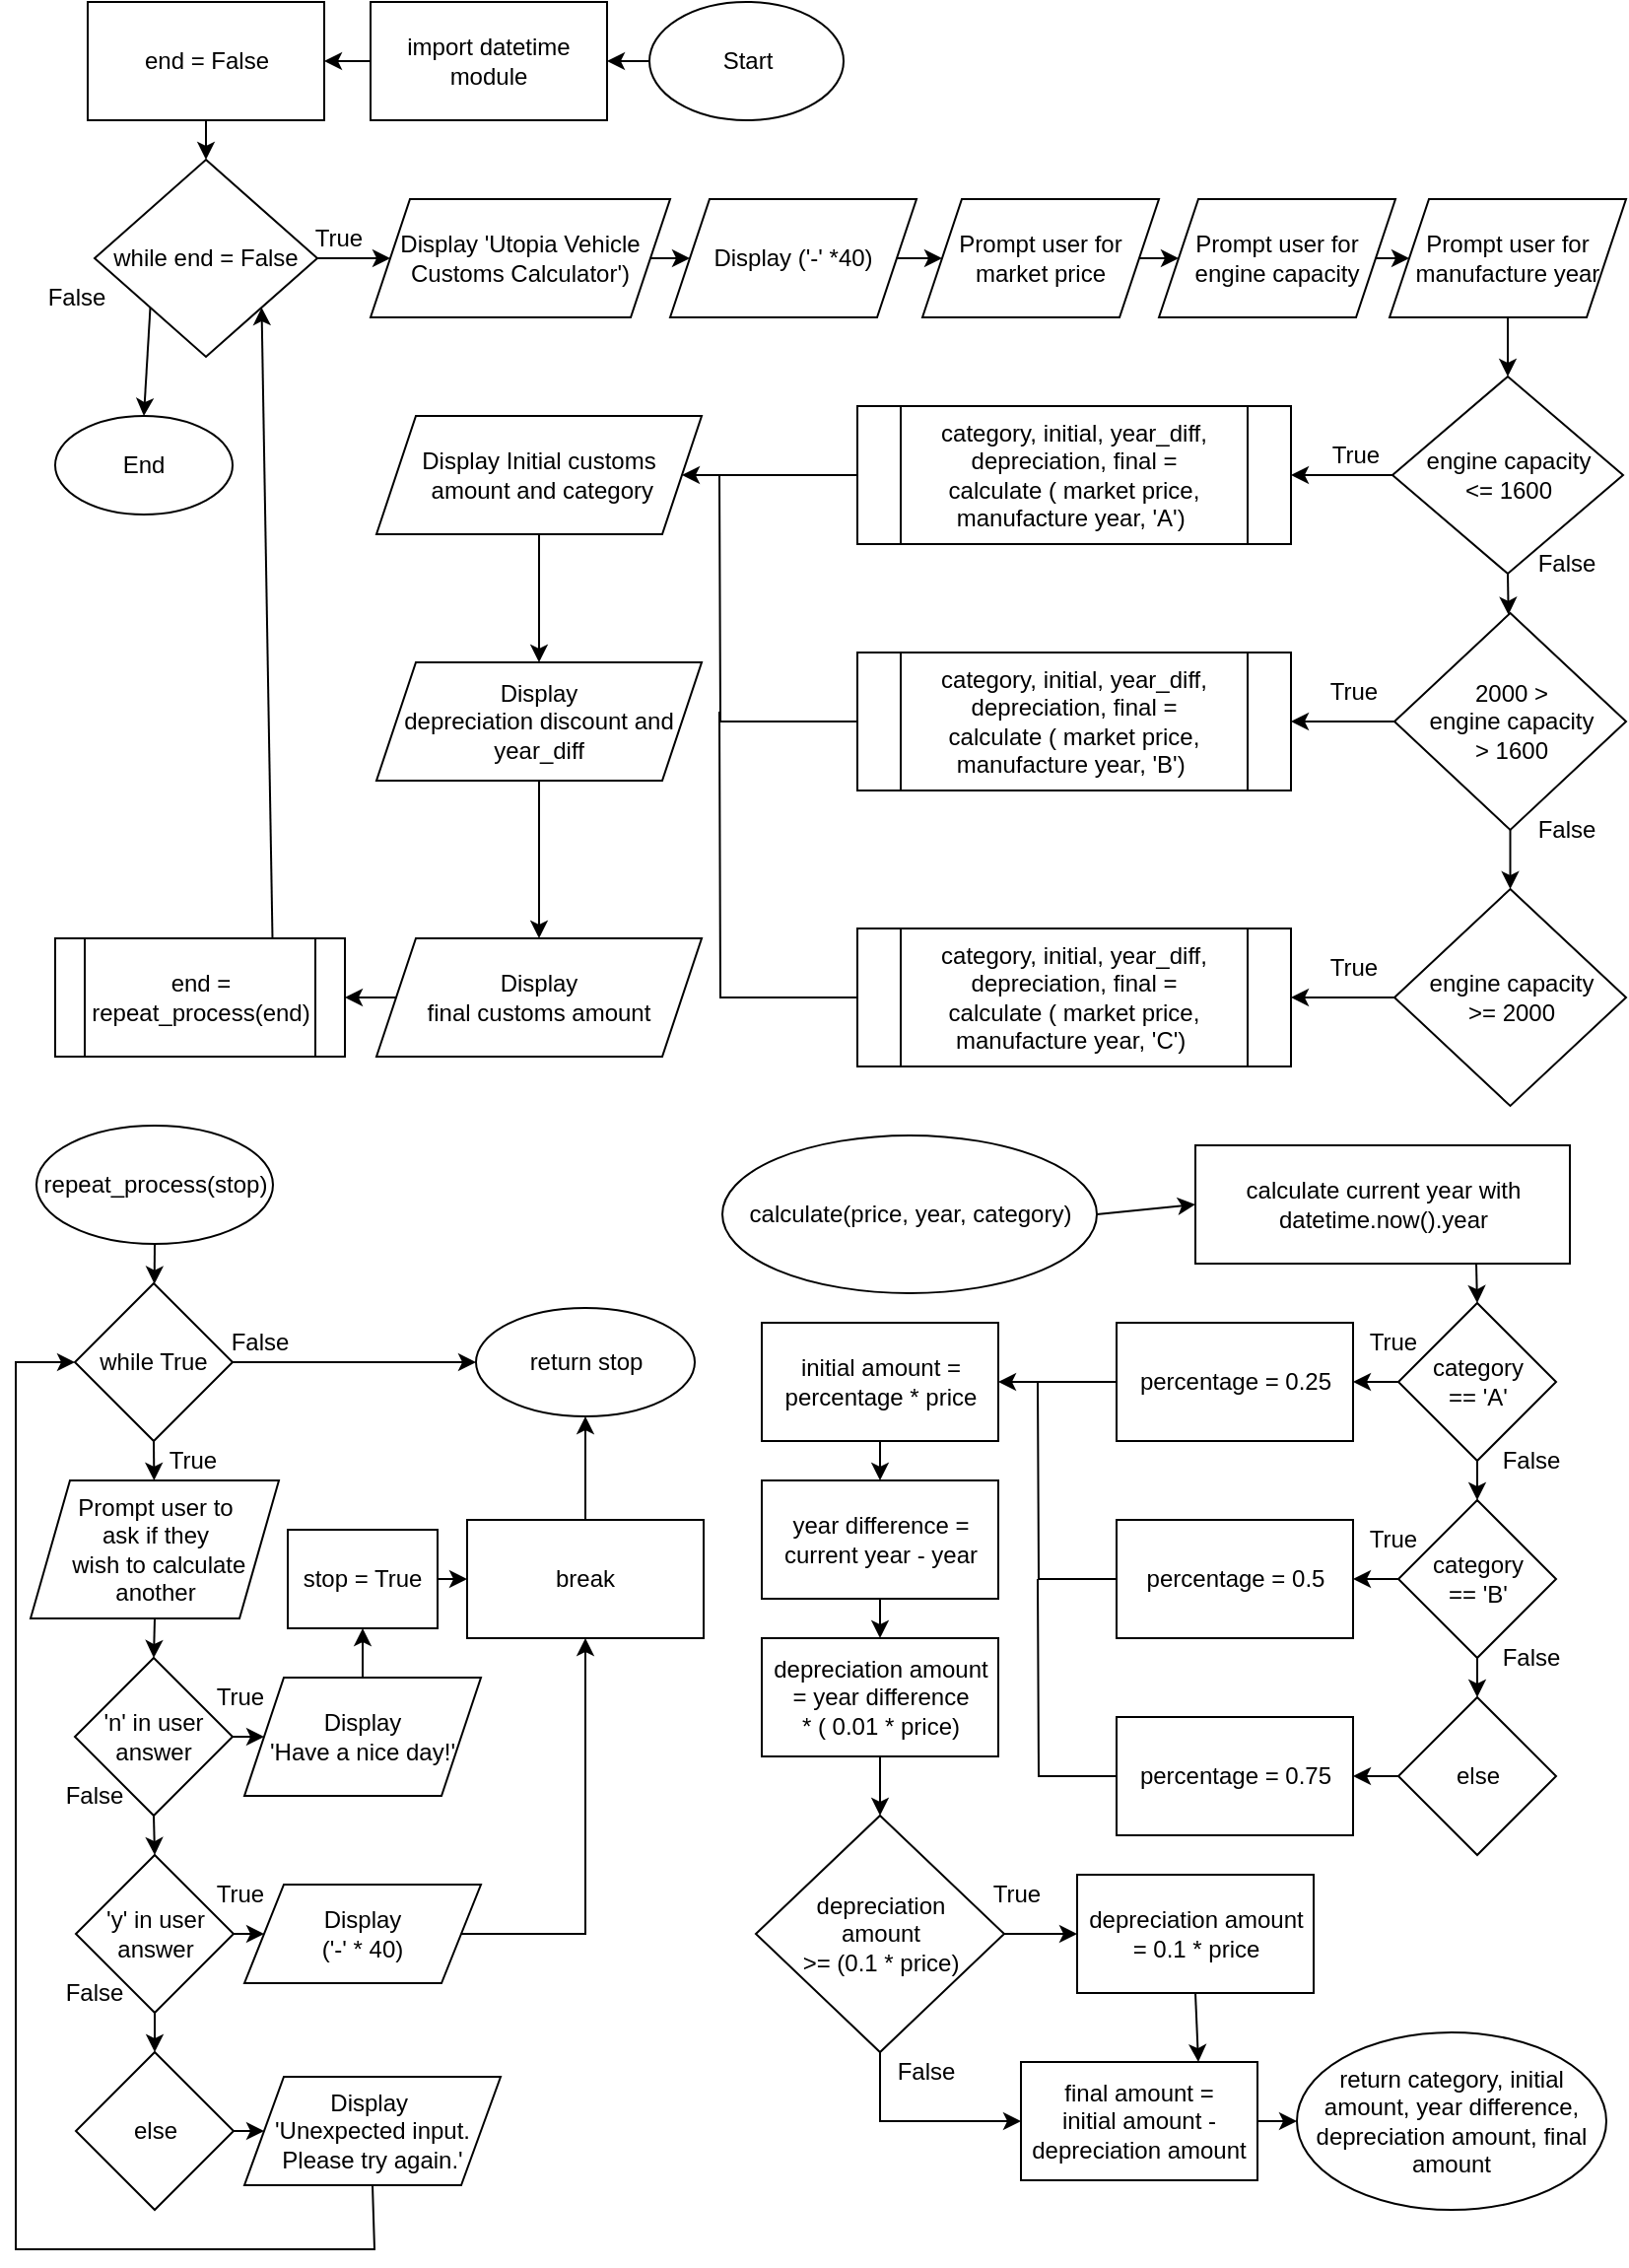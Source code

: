 <mxfile version="14.5.8" type="device"><diagram id="C5RBs43oDa-KdzZeNtuy" name="Page-1"><mxGraphModel dx="1422" dy="747" grid="1" gridSize="10" guides="1" tooltips="1" connect="1" arrows="1" fold="1" page="1" pageScale="1" pageWidth="827" pageHeight="1169" math="0" shadow="0"><root><mxCell id="WIyWlLk6GJQsqaUBKTNV-0"/><mxCell id="WIyWlLk6GJQsqaUBKTNV-1" parent="WIyWlLk6GJQsqaUBKTNV-0"/><mxCell id="lDK9-CE-cmOF976_yuhR-2" value="Start" style="ellipse;whiteSpace=wrap;html=1;" vertex="1" parent="WIyWlLk6GJQsqaUBKTNV-1"><mxGeometry x="331.5" y="10" width="98.5" height="60" as="geometry"/></mxCell><mxCell id="lDK9-CE-cmOF976_yuhR-4" value="while end = False" style="rhombus;whiteSpace=wrap;html=1;" vertex="1" parent="WIyWlLk6GJQsqaUBKTNV-1"><mxGeometry x="50" y="90" width="113" height="100" as="geometry"/></mxCell><mxCell id="lDK9-CE-cmOF976_yuhR-6" value="" style="endArrow=classic;html=1;exitX=0;exitY=0.5;exitDx=0;exitDy=0;entryX=1;entryY=0.5;entryDx=0;entryDy=0;" edge="1" parent="WIyWlLk6GJQsqaUBKTNV-1" source="lDK9-CE-cmOF976_yuhR-2" target="lDK9-CE-cmOF976_yuhR-17"><mxGeometry width="50" height="50" relative="1" as="geometry"><mxPoint x="157" y="40" as="sourcePoint"/><mxPoint x="207" y="-10" as="targetPoint"/></mxGeometry></mxCell><mxCell id="lDK9-CE-cmOF976_yuhR-7" value="Display 'Utopia Vehicle Customs Calculator')" style="shape=parallelogram;perimeter=parallelogramPerimeter;whiteSpace=wrap;html=1;fixedSize=1;" vertex="1" parent="WIyWlLk6GJQsqaUBKTNV-1"><mxGeometry x="190" y="110" width="152" height="60" as="geometry"/></mxCell><mxCell id="lDK9-CE-cmOF976_yuhR-8" value="" style="endArrow=classic;html=1;exitX=1;exitY=0.5;exitDx=0;exitDy=0;entryX=0;entryY=0.5;entryDx=0;entryDy=0;" edge="1" parent="WIyWlLk6GJQsqaUBKTNV-1" source="lDK9-CE-cmOF976_yuhR-4" target="lDK9-CE-cmOF976_yuhR-7"><mxGeometry width="50" height="50" relative="1" as="geometry"><mxPoint x="147" y="130" as="sourcePoint"/><mxPoint x="197" y="80" as="targetPoint"/></mxGeometry></mxCell><mxCell id="lDK9-CE-cmOF976_yuhR-9" value="Display ('-' *40)" style="shape=parallelogram;perimeter=parallelogramPerimeter;whiteSpace=wrap;html=1;fixedSize=1;" vertex="1" parent="WIyWlLk6GJQsqaUBKTNV-1"><mxGeometry x="342" y="110" width="125" height="60" as="geometry"/></mxCell><mxCell id="lDK9-CE-cmOF976_yuhR-10" value="" style="endArrow=classic;html=1;" edge="1" parent="WIyWlLk6GJQsqaUBKTNV-1" source="lDK9-CE-cmOF976_yuhR-7" target="lDK9-CE-cmOF976_yuhR-9"><mxGeometry width="50" height="50" relative="1" as="geometry"><mxPoint x="357" y="190" as="sourcePoint"/><mxPoint x="407" y="140" as="targetPoint"/></mxGeometry></mxCell><mxCell id="lDK9-CE-cmOF976_yuhR-11" value="Prompt user for market price" style="shape=parallelogram;perimeter=parallelogramPerimeter;whiteSpace=wrap;html=1;fixedSize=1;" vertex="1" parent="WIyWlLk6GJQsqaUBKTNV-1"><mxGeometry x="470" y="110" width="120" height="60" as="geometry"/></mxCell><mxCell id="lDK9-CE-cmOF976_yuhR-12" value="" style="endArrow=classic;html=1;exitX=1;exitY=0.5;exitDx=0;exitDy=0;" edge="1" parent="WIyWlLk6GJQsqaUBKTNV-1" source="lDK9-CE-cmOF976_yuhR-9" target="lDK9-CE-cmOF976_yuhR-11"><mxGeometry width="50" height="50" relative="1" as="geometry"><mxPoint x="127" y="320" as="sourcePoint"/><mxPoint x="177" y="270" as="targetPoint"/></mxGeometry></mxCell><mxCell id="lDK9-CE-cmOF976_yuhR-13" value="Prompt user for engine capacity" style="shape=parallelogram;perimeter=parallelogramPerimeter;whiteSpace=wrap;html=1;fixedSize=1;" vertex="1" parent="WIyWlLk6GJQsqaUBKTNV-1"><mxGeometry x="590" y="110" width="120" height="60" as="geometry"/></mxCell><mxCell id="lDK9-CE-cmOF976_yuhR-14" value="" style="endArrow=classic;html=1;exitX=1;exitY=0.5;exitDx=0;exitDy=0;entryX=0;entryY=0.5;entryDx=0;entryDy=0;" edge="1" parent="WIyWlLk6GJQsqaUBKTNV-1" source="lDK9-CE-cmOF976_yuhR-11" target="lDK9-CE-cmOF976_yuhR-13"><mxGeometry width="50" height="50" relative="1" as="geometry"><mxPoint x="67" y="390" as="sourcePoint"/><mxPoint x="117" y="340" as="targetPoint"/></mxGeometry></mxCell><mxCell id="lDK9-CE-cmOF976_yuhR-15" value="Prompt user for manufacture year" style="shape=parallelogram;perimeter=parallelogramPerimeter;whiteSpace=wrap;html=1;fixedSize=1;" vertex="1" parent="WIyWlLk6GJQsqaUBKTNV-1"><mxGeometry x="707" y="110" width="120" height="60" as="geometry"/></mxCell><mxCell id="lDK9-CE-cmOF976_yuhR-16" value="" style="endArrow=classic;html=1;entryX=0;entryY=0.5;entryDx=0;entryDy=0;exitX=1;exitY=0.5;exitDx=0;exitDy=0;" edge="1" parent="WIyWlLk6GJQsqaUBKTNV-1" source="lDK9-CE-cmOF976_yuhR-13" target="lDK9-CE-cmOF976_yuhR-15"><mxGeometry width="50" height="50" relative="1" as="geometry"><mxPoint x="687" y="150" as="sourcePoint"/><mxPoint x="107" y="400" as="targetPoint"/></mxGeometry></mxCell><mxCell id="lDK9-CE-cmOF976_yuhR-17" value="import datetime module" style="rounded=0;whiteSpace=wrap;html=1;" vertex="1" parent="WIyWlLk6GJQsqaUBKTNV-1"><mxGeometry x="190" y="10" width="120" height="60" as="geometry"/></mxCell><mxCell id="lDK9-CE-cmOF976_yuhR-19" value="engine capacity &lt;br&gt;&amp;lt;= 1600" style="rhombus;whiteSpace=wrap;html=1;" vertex="1" parent="WIyWlLk6GJQsqaUBKTNV-1"><mxGeometry x="708.5" y="200" width="117" height="100" as="geometry"/></mxCell><mxCell id="lDK9-CE-cmOF976_yuhR-20" value="" style="endArrow=classic;html=1;exitX=0.5;exitY=1;exitDx=0;exitDy=0;entryX=0.5;entryY=0;entryDx=0;entryDy=0;" edge="1" parent="WIyWlLk6GJQsqaUBKTNV-1" source="lDK9-CE-cmOF976_yuhR-15" target="lDK9-CE-cmOF976_yuhR-19"><mxGeometry width="50" height="50" relative="1" as="geometry"><mxPoint x="637" y="250" as="sourcePoint"/><mxPoint x="687" y="200" as="targetPoint"/></mxGeometry></mxCell><mxCell id="lDK9-CE-cmOF976_yuhR-45" style="edgeStyle=orthogonalEdgeStyle;rounded=0;orthogonalLoop=1;jettySize=auto;html=1;exitX=0;exitY=0.5;exitDx=0;exitDy=0;entryX=1;entryY=0.5;entryDx=0;entryDy=0;" edge="1" parent="WIyWlLk6GJQsqaUBKTNV-1" source="lDK9-CE-cmOF976_yuhR-22" target="lDK9-CE-cmOF976_yuhR-39"><mxGeometry relative="1" as="geometry"/></mxCell><mxCell id="lDK9-CE-cmOF976_yuhR-22" value="category, initial, year_diff, depreciation, final = &lt;br&gt;calculate ( market price, manufacture year, 'A')&amp;nbsp;" style="shape=process;whiteSpace=wrap;html=1;backgroundOutline=1;" vertex="1" parent="WIyWlLk6GJQsqaUBKTNV-1"><mxGeometry x="437" y="215" width="220" height="70" as="geometry"/></mxCell><mxCell id="lDK9-CE-cmOF976_yuhR-23" value="2000 &amp;gt;&lt;br&gt;engine capacity &lt;br&gt;&amp;gt; 1600" style="rhombus;whiteSpace=wrap;html=1;" vertex="1" parent="WIyWlLk6GJQsqaUBKTNV-1"><mxGeometry x="709.5" y="320" width="117.5" height="110" as="geometry"/></mxCell><mxCell id="lDK9-CE-cmOF976_yuhR-24" value="" style="endArrow=classic;html=1;exitX=0.5;exitY=1;exitDx=0;exitDy=0;" edge="1" parent="WIyWlLk6GJQsqaUBKTNV-1" source="lDK9-CE-cmOF976_yuhR-19" target="lDK9-CE-cmOF976_yuhR-23"><mxGeometry width="50" height="50" relative="1" as="geometry"><mxPoint x="537" y="410" as="sourcePoint"/><mxPoint x="587" y="360" as="targetPoint"/></mxGeometry></mxCell><mxCell id="lDK9-CE-cmOF976_yuhR-48" style="edgeStyle=orthogonalEdgeStyle;rounded=0;orthogonalLoop=1;jettySize=auto;html=1;exitX=0;exitY=0.5;exitDx=0;exitDy=0;endArrow=none;endFill=0;" edge="1" parent="WIyWlLk6GJQsqaUBKTNV-1" source="lDK9-CE-cmOF976_yuhR-26"><mxGeometry relative="1" as="geometry"><mxPoint x="367" y="250" as="targetPoint"/></mxGeometry></mxCell><mxCell id="lDK9-CE-cmOF976_yuhR-26" value="category, initial, year_diff, depreciation, final = &lt;br&gt;calculate ( market price, manufacture year, 'B')&amp;nbsp;" style="shape=process;whiteSpace=wrap;html=1;backgroundOutline=1;" vertex="1" parent="WIyWlLk6GJQsqaUBKTNV-1"><mxGeometry x="437" y="340" width="220" height="70" as="geometry"/></mxCell><mxCell id="lDK9-CE-cmOF976_yuhR-32" style="edgeStyle=orthogonalEdgeStyle;rounded=0;orthogonalLoop=1;jettySize=auto;html=1;exitX=0;exitY=0.5;exitDx=0;exitDy=0;entryX=1;entryY=0.5;entryDx=0;entryDy=0;" edge="1" parent="WIyWlLk6GJQsqaUBKTNV-1" source="lDK9-CE-cmOF976_yuhR-27" target="lDK9-CE-cmOF976_yuhR-29"><mxGeometry relative="1" as="geometry"/></mxCell><mxCell id="lDK9-CE-cmOF976_yuhR-27" value="engine capacity &lt;br&gt;&amp;gt;= 2000" style="rhombus;whiteSpace=wrap;html=1;" vertex="1" parent="WIyWlLk6GJQsqaUBKTNV-1"><mxGeometry x="709.5" y="460" width="117.5" height="110" as="geometry"/></mxCell><mxCell id="lDK9-CE-cmOF976_yuhR-28" value="" style="endArrow=classic;html=1;exitX=0.5;exitY=1;exitDx=0;exitDy=0;entryX=0.5;entryY=0;entryDx=0;entryDy=0;" edge="1" parent="WIyWlLk6GJQsqaUBKTNV-1" source="lDK9-CE-cmOF976_yuhR-23" target="lDK9-CE-cmOF976_yuhR-27"><mxGeometry width="50" height="50" relative="1" as="geometry"><mxPoint x="637" y="510" as="sourcePoint"/><mxPoint x="687" y="460" as="targetPoint"/></mxGeometry></mxCell><mxCell id="lDK9-CE-cmOF976_yuhR-49" style="edgeStyle=orthogonalEdgeStyle;rounded=0;orthogonalLoop=1;jettySize=auto;html=1;exitX=0;exitY=0.5;exitDx=0;exitDy=0;endArrow=none;endFill=0;" edge="1" parent="WIyWlLk6GJQsqaUBKTNV-1" source="lDK9-CE-cmOF976_yuhR-29"><mxGeometry relative="1" as="geometry"><mxPoint x="367" y="370" as="targetPoint"/></mxGeometry></mxCell><mxCell id="lDK9-CE-cmOF976_yuhR-29" value="category, initial, year_diff, depreciation, final = &lt;br&gt;calculate ( market price, manufacture year, 'C')&amp;nbsp;" style="shape=process;whiteSpace=wrap;html=1;backgroundOutline=1;" vertex="1" parent="WIyWlLk6GJQsqaUBKTNV-1"><mxGeometry x="437" y="480" width="220" height="70" as="geometry"/></mxCell><mxCell id="lDK9-CE-cmOF976_yuhR-30" value="" style="endArrow=classic;html=1;exitX=0;exitY=0.5;exitDx=0;exitDy=0;entryX=1;entryY=0.5;entryDx=0;entryDy=0;" edge="1" parent="WIyWlLk6GJQsqaUBKTNV-1" source="lDK9-CE-cmOF976_yuhR-19" target="lDK9-CE-cmOF976_yuhR-22"><mxGeometry width="50" height="50" relative="1" as="geometry"><mxPoint x="287" y="370" as="sourcePoint"/><mxPoint x="337" y="320" as="targetPoint"/></mxGeometry></mxCell><mxCell id="lDK9-CE-cmOF976_yuhR-31" value="" style="endArrow=classic;html=1;exitX=0;exitY=0.5;exitDx=0;exitDy=0;entryX=1;entryY=0.5;entryDx=0;entryDy=0;" edge="1" parent="WIyWlLk6GJQsqaUBKTNV-1" source="lDK9-CE-cmOF976_yuhR-23" target="lDK9-CE-cmOF976_yuhR-26"><mxGeometry width="50" height="50" relative="1" as="geometry"><mxPoint x="667" y="450" as="sourcePoint"/><mxPoint x="717" y="400" as="targetPoint"/></mxGeometry></mxCell><mxCell id="lDK9-CE-cmOF976_yuhR-33" value="True" style="text;html=1;strokeColor=none;fillColor=none;align=center;verticalAlign=middle;whiteSpace=wrap;rounded=0;" vertex="1" parent="WIyWlLk6GJQsqaUBKTNV-1"><mxGeometry x="670" y="230" width="40" height="20" as="geometry"/></mxCell><mxCell id="lDK9-CE-cmOF976_yuhR-34" value="True" style="text;html=1;strokeColor=none;fillColor=none;align=center;verticalAlign=middle;whiteSpace=wrap;rounded=0;" vertex="1" parent="WIyWlLk6GJQsqaUBKTNV-1"><mxGeometry x="668.5" y="350" width="40" height="20" as="geometry"/></mxCell><mxCell id="lDK9-CE-cmOF976_yuhR-35" value="True" style="text;html=1;strokeColor=none;fillColor=none;align=center;verticalAlign=middle;whiteSpace=wrap;rounded=0;" vertex="1" parent="WIyWlLk6GJQsqaUBKTNV-1"><mxGeometry x="668.5" y="490" width="40" height="20" as="geometry"/></mxCell><mxCell id="lDK9-CE-cmOF976_yuhR-36" value="False&lt;span style=&quot;color: rgba(0 , 0 , 0 , 0) ; font-family: monospace ; font-size: 0px&quot;&gt;%3CmxGraphModel%3E%3Croot%3E%3CmxCell%20id%3D%220%22%2F%3E%3CmxCell%20id%3D%221%22%20parent%3D%220%22%2F%3E%3CmxCell%20id%3D%222%22%20value%3D%22True%22%20style%3D%22text%3Bhtml%3D1%3BstrokeColor%3Dnone%3BfillColor%3Dnone%3Balign%3Dcenter%3BverticalAlign%3Dmiddle%3BwhiteSpace%3Dwrap%3Brounded%3D0%3B%22%20vertex%3D%221%22%20parent%3D%221%22%3E%3CmxGeometry%20x%3D%22663%22%20y%3D%22350%22%20width%3D%2240%22%20height%3D%2220%22%20as%3D%22geometry%22%2F%3E%3C%2FmxCell%3E%3C%2Froot%3E%3C%2FmxGraphModel%3E&lt;/span&gt;" style="text;html=1;strokeColor=none;fillColor=none;align=center;verticalAlign=middle;whiteSpace=wrap;rounded=0;" vertex="1" parent="WIyWlLk6GJQsqaUBKTNV-1"><mxGeometry x="777" y="285" width="40" height="20" as="geometry"/></mxCell><mxCell id="lDK9-CE-cmOF976_yuhR-37" value="False&lt;span style=&quot;color: rgba(0 , 0 , 0 , 0) ; font-family: monospace ; font-size: 0px&quot;&gt;%3CmxGraphModel%3E%3Croot%3E%3CmxCell%20id%3D%220%22%2F%3E%3CmxCell%20id%3D%221%22%20parent%3D%220%22%2F%3E%3CmxCell%20id%3D%222%22%20value%3D%22True%22%20style%3D%22text%3Bhtml%3D1%3BstrokeColor%3Dnone%3BfillColor%3Dnone%3Balign%3Dcenter%3BverticalAlign%3Dmiddle%3BwhiteSpace%3Dwrap%3Brounded%3D0%3B%22%20vertex%3D%221%22%20parent%3D%221%22%3E%3CmxGeometry%20x%3D%22663%22%20y%3D%22350%22%20width%3D%2240%22%20height%3D%2220%22%20as%3D%22geometry%22%2F%3E%3C%2FmxCell%3E%3C%2Froot%3E%3C%2FmxGraphModel%3E&lt;/span&gt;" style="text;html=1;strokeColor=none;fillColor=none;align=center;verticalAlign=middle;whiteSpace=wrap;rounded=0;" vertex="1" parent="WIyWlLk6GJQsqaUBKTNV-1"><mxGeometry x="777" y="420" width="40" height="20" as="geometry"/></mxCell><mxCell id="lDK9-CE-cmOF976_yuhR-39" value="Display Initial customs&lt;br&gt;&amp;nbsp;amount and category" style="shape=parallelogram;perimeter=parallelogramPerimeter;whiteSpace=wrap;html=1;fixedSize=1;" vertex="1" parent="WIyWlLk6GJQsqaUBKTNV-1"><mxGeometry x="193" y="220" width="165" height="60" as="geometry"/></mxCell><mxCell id="lDK9-CE-cmOF976_yuhR-44" style="edgeStyle=orthogonalEdgeStyle;rounded=0;orthogonalLoop=1;jettySize=auto;html=1;exitX=0.5;exitY=1;exitDx=0;exitDy=0;" edge="1" parent="WIyWlLk6GJQsqaUBKTNV-1" source="lDK9-CE-cmOF976_yuhR-40" target="lDK9-CE-cmOF976_yuhR-41"><mxGeometry relative="1" as="geometry"/></mxCell><mxCell id="lDK9-CE-cmOF976_yuhR-40" value="Display &lt;br&gt;depreciation discount and year_diff" style="shape=parallelogram;perimeter=parallelogramPerimeter;whiteSpace=wrap;html=1;fixedSize=1;" vertex="1" parent="WIyWlLk6GJQsqaUBKTNV-1"><mxGeometry x="193" y="345" width="165" height="60" as="geometry"/></mxCell><mxCell id="lDK9-CE-cmOF976_yuhR-41" value="Display &lt;br&gt;final customs amount" style="shape=parallelogram;perimeter=parallelogramPerimeter;whiteSpace=wrap;html=1;fixedSize=1;" vertex="1" parent="WIyWlLk6GJQsqaUBKTNV-1"><mxGeometry x="193" y="485" width="165" height="60" as="geometry"/></mxCell><mxCell id="lDK9-CE-cmOF976_yuhR-43" value="" style="endArrow=classic;html=1;exitX=0.5;exitY=1;exitDx=0;exitDy=0;" edge="1" parent="WIyWlLk6GJQsqaUBKTNV-1" source="lDK9-CE-cmOF976_yuhR-39" target="lDK9-CE-cmOF976_yuhR-40"><mxGeometry width="50" height="50" relative="1" as="geometry"><mxPoint x="348" y="370" as="sourcePoint"/><mxPoint x="398" y="320" as="targetPoint"/></mxGeometry></mxCell><mxCell id="lDK9-CE-cmOF976_yuhR-50" value="calculate(price, year, category)" style="ellipse;whiteSpace=wrap;html=1;" vertex="1" parent="WIyWlLk6GJQsqaUBKTNV-1"><mxGeometry x="368.5" y="585" width="190" height="80" as="geometry"/></mxCell><mxCell id="lDK9-CE-cmOF976_yuhR-51" value="calculate current year with datetime.now().year" style="rounded=0;whiteSpace=wrap;html=1;" vertex="1" parent="WIyWlLk6GJQsqaUBKTNV-1"><mxGeometry x="608.5" y="590" width="190" height="60" as="geometry"/></mxCell><mxCell id="lDK9-CE-cmOF976_yuhR-52" value="" style="endArrow=classic;html=1;exitX=1;exitY=0.5;exitDx=0;exitDy=0;entryX=0;entryY=0.5;entryDx=0;entryDy=0;" edge="1" parent="WIyWlLk6GJQsqaUBKTNV-1" source="lDK9-CE-cmOF976_yuhR-50" target="lDK9-CE-cmOF976_yuhR-51"><mxGeometry width="50" height="50" relative="1" as="geometry"><mxPoint x="318.5" y="700" as="sourcePoint"/><mxPoint x="368.5" y="650" as="targetPoint"/></mxGeometry></mxCell><mxCell id="lDK9-CE-cmOF976_yuhR-53" value="category &lt;br&gt;== 'A'" style="rhombus;whiteSpace=wrap;html=1;" vertex="1" parent="WIyWlLk6GJQsqaUBKTNV-1"><mxGeometry x="711.5" y="670" width="80" height="80" as="geometry"/></mxCell><mxCell id="lDK9-CE-cmOF976_yuhR-54" value="" style="endArrow=classic;html=1;exitX=0.75;exitY=1;exitDx=0;exitDy=0;entryX=0.5;entryY=0;entryDx=0;entryDy=0;" edge="1" parent="WIyWlLk6GJQsqaUBKTNV-1" source="lDK9-CE-cmOF976_yuhR-51" target="lDK9-CE-cmOF976_yuhR-53"><mxGeometry width="50" height="50" relative="1" as="geometry"><mxPoint x="318.5" y="900" as="sourcePoint"/><mxPoint x="368.5" y="850" as="targetPoint"/></mxGeometry></mxCell><mxCell id="lDK9-CE-cmOF976_yuhR-55" value="category &lt;br&gt;== 'B'" style="rhombus;whiteSpace=wrap;html=1;" vertex="1" parent="WIyWlLk6GJQsqaUBKTNV-1"><mxGeometry x="711.5" y="770" width="80" height="80" as="geometry"/></mxCell><mxCell id="lDK9-CE-cmOF976_yuhR-56" value="else" style="rhombus;whiteSpace=wrap;html=1;" vertex="1" parent="WIyWlLk6GJQsqaUBKTNV-1"><mxGeometry x="711.5" y="870" width="80" height="80" as="geometry"/></mxCell><mxCell id="lDK9-CE-cmOF976_yuhR-57" value="" style="endArrow=classic;html=1;exitX=0.5;exitY=1;exitDx=0;exitDy=0;" edge="1" parent="WIyWlLk6GJQsqaUBKTNV-1" source="lDK9-CE-cmOF976_yuhR-53" target="lDK9-CE-cmOF976_yuhR-55"><mxGeometry width="50" height="50" relative="1" as="geometry"><mxPoint x="458.5" y="840" as="sourcePoint"/><mxPoint x="508.5" y="790" as="targetPoint"/></mxGeometry></mxCell><mxCell id="lDK9-CE-cmOF976_yuhR-58" value="" style="endArrow=classic;html=1;exitX=0.5;exitY=1;exitDx=0;exitDy=0;entryX=0.5;entryY=0;entryDx=0;entryDy=0;" edge="1" parent="WIyWlLk6GJQsqaUBKTNV-1" source="lDK9-CE-cmOF976_yuhR-55" target="lDK9-CE-cmOF976_yuhR-56"><mxGeometry width="50" height="50" relative="1" as="geometry"><mxPoint x="608.5" y="920" as="sourcePoint"/><mxPoint x="658.5" y="870" as="targetPoint"/></mxGeometry></mxCell><mxCell id="lDK9-CE-cmOF976_yuhR-59" value="percentage = 0.25" style="rounded=0;whiteSpace=wrap;html=1;" vertex="1" parent="WIyWlLk6GJQsqaUBKTNV-1"><mxGeometry x="568.5" y="680" width="120" height="60" as="geometry"/></mxCell><mxCell id="lDK9-CE-cmOF976_yuhR-68" style="edgeStyle=orthogonalEdgeStyle;rounded=0;orthogonalLoop=1;jettySize=auto;html=1;exitX=0;exitY=0.5;exitDx=0;exitDy=0;endArrow=none;endFill=0;" edge="1" parent="WIyWlLk6GJQsqaUBKTNV-1" source="lDK9-CE-cmOF976_yuhR-60"><mxGeometry relative="1" as="geometry"><mxPoint x="528.5" y="710" as="targetPoint"/></mxGeometry></mxCell><mxCell id="lDK9-CE-cmOF976_yuhR-60" value="percentage = 0.5" style="rounded=0;whiteSpace=wrap;html=1;" vertex="1" parent="WIyWlLk6GJQsqaUBKTNV-1"><mxGeometry x="568.5" y="780" width="120" height="60" as="geometry"/></mxCell><mxCell id="lDK9-CE-cmOF976_yuhR-69" style="edgeStyle=orthogonalEdgeStyle;rounded=0;orthogonalLoop=1;jettySize=auto;html=1;exitX=0;exitY=0.5;exitDx=0;exitDy=0;endArrow=none;endFill=0;" edge="1" parent="WIyWlLk6GJQsqaUBKTNV-1" source="lDK9-CE-cmOF976_yuhR-61"><mxGeometry relative="1" as="geometry"><mxPoint x="528.5" y="810" as="targetPoint"/></mxGeometry></mxCell><mxCell id="lDK9-CE-cmOF976_yuhR-61" value="percentage = 0.75" style="rounded=0;whiteSpace=wrap;html=1;" vertex="1" parent="WIyWlLk6GJQsqaUBKTNV-1"><mxGeometry x="568.5" y="880" width="120" height="60" as="geometry"/></mxCell><mxCell id="lDK9-CE-cmOF976_yuhR-62" value="" style="endArrow=classic;html=1;exitX=0;exitY=0.5;exitDx=0;exitDy=0;entryX=1;entryY=0.5;entryDx=0;entryDy=0;" edge="1" parent="WIyWlLk6GJQsqaUBKTNV-1" source="lDK9-CE-cmOF976_yuhR-53" target="lDK9-CE-cmOF976_yuhR-59"><mxGeometry width="50" height="50" relative="1" as="geometry"><mxPoint x="408.5" y="780" as="sourcePoint"/><mxPoint x="668.5" y="710" as="targetPoint"/></mxGeometry></mxCell><mxCell id="lDK9-CE-cmOF976_yuhR-63" value="" style="endArrow=classic;html=1;exitX=0;exitY=0.5;exitDx=0;exitDy=0;entryX=1;entryY=0.5;entryDx=0;entryDy=0;" edge="1" parent="WIyWlLk6GJQsqaUBKTNV-1" source="lDK9-CE-cmOF976_yuhR-55" target="lDK9-CE-cmOF976_yuhR-60"><mxGeometry width="50" height="50" relative="1" as="geometry"><mxPoint x="318.5" y="690" as="sourcePoint"/><mxPoint x="368.5" y="640" as="targetPoint"/></mxGeometry></mxCell><mxCell id="lDK9-CE-cmOF976_yuhR-64" value="" style="endArrow=classic;html=1;exitX=0;exitY=0.5;exitDx=0;exitDy=0;entryX=1;entryY=0.5;entryDx=0;entryDy=0;" edge="1" parent="WIyWlLk6GJQsqaUBKTNV-1" source="lDK9-CE-cmOF976_yuhR-56" target="lDK9-CE-cmOF976_yuhR-61"><mxGeometry width="50" height="50" relative="1" as="geometry"><mxPoint x="318.5" y="690" as="sourcePoint"/><mxPoint x="368.5" y="640" as="targetPoint"/></mxGeometry></mxCell><mxCell id="lDK9-CE-cmOF976_yuhR-65" value="initial amount =&lt;br&gt;percentage * price" style="rounded=0;whiteSpace=wrap;html=1;" vertex="1" parent="WIyWlLk6GJQsqaUBKTNV-1"><mxGeometry x="388.5" y="680" width="120" height="60" as="geometry"/></mxCell><mxCell id="lDK9-CE-cmOF976_yuhR-66" value="" style="endArrow=classic;html=1;exitX=0;exitY=0.5;exitDx=0;exitDy=0;entryX=1;entryY=0.5;entryDx=0;entryDy=0;" edge="1" parent="WIyWlLk6GJQsqaUBKTNV-1" source="lDK9-CE-cmOF976_yuhR-59" target="lDK9-CE-cmOF976_yuhR-65"><mxGeometry width="50" height="50" relative="1" as="geometry"><mxPoint x="318.5" y="790" as="sourcePoint"/><mxPoint x="368.5" y="740" as="targetPoint"/></mxGeometry></mxCell><mxCell id="lDK9-CE-cmOF976_yuhR-71" value="True" style="text;html=1;strokeColor=none;fillColor=none;align=center;verticalAlign=middle;whiteSpace=wrap;rounded=0;" vertex="1" parent="WIyWlLk6GJQsqaUBKTNV-1"><mxGeometry x="688.5" y="680" width="40" height="20" as="geometry"/></mxCell><mxCell id="lDK9-CE-cmOF976_yuhR-72" value="True" style="text;html=1;strokeColor=none;fillColor=none;align=center;verticalAlign=middle;whiteSpace=wrap;rounded=0;" vertex="1" parent="WIyWlLk6GJQsqaUBKTNV-1"><mxGeometry x="688.5" y="780" width="40" height="20" as="geometry"/></mxCell><mxCell id="lDK9-CE-cmOF976_yuhR-74" value="False&lt;span style=&quot;color: rgba(0 , 0 , 0 , 0) ; font-family: monospace ; font-size: 0px&quot;&gt;%3CmxGraphModel%3E%3Croot%3E%3CmxCell%20id%3D%220%22%2F%3E%3CmxCell%20id%3D%221%22%20parent%3D%220%22%2F%3E%3CmxCell%20id%3D%222%22%20value%3D%22True%22%20style%3D%22text%3Bhtml%3D1%3BstrokeColor%3Dnone%3BfillColor%3Dnone%3Balign%3Dcenter%3BverticalAlign%3Dmiddle%3BwhiteSpace%3Dwrap%3Brounded%3D0%3B%22%20vertex%3D%221%22%20parent%3D%221%22%3E%3CmxGeometry%20x%3D%22663%22%20y%3D%22350%22%20width%3D%2240%22%20height%3D%2220%22%20as%3D%22geometry%22%2F%3E%3C%2FmxCell%3E%3C%2Froot%3E%3C%2FmxGraphModel%3E&lt;/span&gt;" style="text;html=1;strokeColor=none;fillColor=none;align=center;verticalAlign=middle;whiteSpace=wrap;rounded=0;" vertex="1" parent="WIyWlLk6GJQsqaUBKTNV-1"><mxGeometry x="758.5" y="740" width="40" height="20" as="geometry"/></mxCell><mxCell id="lDK9-CE-cmOF976_yuhR-75" value="False&lt;span style=&quot;color: rgba(0 , 0 , 0 , 0) ; font-family: monospace ; font-size: 0px&quot;&gt;%3CmxGraphModel%3E%3Croot%3E%3CmxCell%20id%3D%220%22%2F%3E%3CmxCell%20id%3D%221%22%20parent%3D%220%22%2F%3E%3CmxCell%20id%3D%222%22%20value%3D%22True%22%20style%3D%22text%3Bhtml%3D1%3BstrokeColor%3Dnone%3BfillColor%3Dnone%3Balign%3Dcenter%3BverticalAlign%3Dmiddle%3BwhiteSpace%3Dwrap%3Brounded%3D0%3B%22%20vertex%3D%221%22%20parent%3D%221%22%3E%3CmxGeometry%20x%3D%22663%22%20y%3D%22350%22%20width%3D%2240%22%20height%3D%2220%22%20as%3D%22geometry%22%2F%3E%3C%2FmxCell%3E%3C%2Froot%3E%3C%2FmxGraphModel%3E&lt;/span&gt;" style="text;html=1;strokeColor=none;fillColor=none;align=center;verticalAlign=middle;whiteSpace=wrap;rounded=0;" vertex="1" parent="WIyWlLk6GJQsqaUBKTNV-1"><mxGeometry x="758.5" y="840" width="40" height="20" as="geometry"/></mxCell><mxCell id="lDK9-CE-cmOF976_yuhR-76" value="year difference =&lt;br&gt;current year - year" style="rounded=0;whiteSpace=wrap;html=1;" vertex="1" parent="WIyWlLk6GJQsqaUBKTNV-1"><mxGeometry x="388.5" y="760" width="120" height="60" as="geometry"/></mxCell><mxCell id="lDK9-CE-cmOF976_yuhR-77" value="depreciation amount = year difference &lt;br&gt;* ( 0.01 * price)" style="rounded=0;whiteSpace=wrap;html=1;" vertex="1" parent="WIyWlLk6GJQsqaUBKTNV-1"><mxGeometry x="388.5" y="840" width="120" height="60" as="geometry"/></mxCell><mxCell id="lDK9-CE-cmOF976_yuhR-78" value="" style="endArrow=classic;html=1;exitX=0.5;exitY=1;exitDx=0;exitDy=0;" edge="1" parent="WIyWlLk6GJQsqaUBKTNV-1" source="lDK9-CE-cmOF976_yuhR-65" target="lDK9-CE-cmOF976_yuhR-76"><mxGeometry width="50" height="50" relative="1" as="geometry"><mxPoint x="188.5" y="850" as="sourcePoint"/><mxPoint x="238.5" y="800" as="targetPoint"/></mxGeometry></mxCell><mxCell id="lDK9-CE-cmOF976_yuhR-79" value="" style="endArrow=classic;html=1;exitX=0.5;exitY=1;exitDx=0;exitDy=0;entryX=0.5;entryY=0;entryDx=0;entryDy=0;" edge="1" parent="WIyWlLk6GJQsqaUBKTNV-1" source="lDK9-CE-cmOF976_yuhR-76" target="lDK9-CE-cmOF976_yuhR-77"><mxGeometry width="50" height="50" relative="1" as="geometry"><mxPoint x="108.5" y="920" as="sourcePoint"/><mxPoint x="158.5" y="870" as="targetPoint"/></mxGeometry></mxCell><mxCell id="lDK9-CE-cmOF976_yuhR-80" value="depreciation &lt;br&gt;amount &lt;br&gt;&amp;gt;= (0.1 * price)" style="rhombus;whiteSpace=wrap;html=1;" vertex="1" parent="WIyWlLk6GJQsqaUBKTNV-1"><mxGeometry x="385.5" y="930" width="126" height="120" as="geometry"/></mxCell><mxCell id="lDK9-CE-cmOF976_yuhR-81" value="" style="endArrow=classic;html=1;exitX=0.5;exitY=1;exitDx=0;exitDy=0;entryX=0.5;entryY=0;entryDx=0;entryDy=0;" edge="1" parent="WIyWlLk6GJQsqaUBKTNV-1" source="lDK9-CE-cmOF976_yuhR-77" target="lDK9-CE-cmOF976_yuhR-80"><mxGeometry width="50" height="50" relative="1" as="geometry"><mxPoint x="228.5" y="1010" as="sourcePoint"/><mxPoint x="278.5" y="960" as="targetPoint"/></mxGeometry></mxCell><mxCell id="lDK9-CE-cmOF976_yuhR-82" value="depreciation amount = 0.1 * price" style="rounded=0;whiteSpace=wrap;html=1;" vertex="1" parent="WIyWlLk6GJQsqaUBKTNV-1"><mxGeometry x="548.5" y="960" width="120" height="60" as="geometry"/></mxCell><mxCell id="lDK9-CE-cmOF976_yuhR-83" value="final amount =&lt;br&gt;initial amount - depreciation amount" style="rounded=0;whiteSpace=wrap;html=1;" vertex="1" parent="WIyWlLk6GJQsqaUBKTNV-1"><mxGeometry x="520" y="1055" width="120" height="60" as="geometry"/></mxCell><mxCell id="lDK9-CE-cmOF976_yuhR-84" value="" style="endArrow=classic;html=1;exitX=1;exitY=0.5;exitDx=0;exitDy=0;entryX=0;entryY=0.5;entryDx=0;entryDy=0;" edge="1" parent="WIyWlLk6GJQsqaUBKTNV-1" source="lDK9-CE-cmOF976_yuhR-80" target="lDK9-CE-cmOF976_yuhR-82"><mxGeometry width="50" height="50" relative="1" as="geometry"><mxPoint x="467.5" y="1165" as="sourcePoint"/><mxPoint x="517.5" y="1115" as="targetPoint"/></mxGeometry></mxCell><mxCell id="lDK9-CE-cmOF976_yuhR-85" value="" style="endArrow=classic;html=1;exitX=0.5;exitY=1;exitDx=0;exitDy=0;entryX=0;entryY=0.5;entryDx=0;entryDy=0;rounded=0;" edge="1" parent="WIyWlLk6GJQsqaUBKTNV-1" source="lDK9-CE-cmOF976_yuhR-80" target="lDK9-CE-cmOF976_yuhR-83"><mxGeometry width="50" height="50" relative="1" as="geometry"><mxPoint x="397.5" y="1175" as="sourcePoint"/><mxPoint x="447.5" y="1125" as="targetPoint"/><Array as="points"><mxPoint x="448.5" y="1085"/></Array></mxGeometry></mxCell><mxCell id="lDK9-CE-cmOF976_yuhR-86" value="" style="endArrow=classic;html=1;exitX=0.5;exitY=1;exitDx=0;exitDy=0;entryX=0.75;entryY=0;entryDx=0;entryDy=0;" edge="1" parent="WIyWlLk6GJQsqaUBKTNV-1" source="lDK9-CE-cmOF976_yuhR-82" target="lDK9-CE-cmOF976_yuhR-83"><mxGeometry width="50" height="50" relative="1" as="geometry"><mxPoint x="327.5" y="1265" as="sourcePoint"/><mxPoint x="377.5" y="1215" as="targetPoint"/></mxGeometry></mxCell><mxCell id="lDK9-CE-cmOF976_yuhR-87" value="True" style="text;html=1;strokeColor=none;fillColor=none;align=center;verticalAlign=middle;whiteSpace=wrap;rounded=0;" vertex="1" parent="WIyWlLk6GJQsqaUBKTNV-1"><mxGeometry x="497.5" y="960" width="40" height="20" as="geometry"/></mxCell><mxCell id="lDK9-CE-cmOF976_yuhR-88" value="False&lt;span style=&quot;color: rgba(0 , 0 , 0 , 0) ; font-family: monospace ; font-size: 0px&quot;&gt;%3CmxGraphModel%3E%3Croot%3E%3CmxCell%20id%3D%220%22%2F%3E%3CmxCell%20id%3D%221%22%20parent%3D%220%22%2F%3E%3CmxCell%20id%3D%222%22%20value%3D%22True%22%20style%3D%22text%3Bhtml%3D1%3BstrokeColor%3Dnone%3BfillColor%3Dnone%3Balign%3Dcenter%3BverticalAlign%3Dmiddle%3BwhiteSpace%3Dwrap%3Brounded%3D0%3B%22%20vertex%3D%221%22%20parent%3D%221%22%3E%3CmxGeometry%20x%3D%22663%22%20y%3D%22350%22%20width%3D%2240%22%20height%3D%2220%22%20as%3D%22geometry%22%2F%3E%3C%2FmxCell%3E%3C%2Froot%3E%3C%2FmxGraphModel%3E&lt;/span&gt;" style="text;html=1;strokeColor=none;fillColor=none;align=center;verticalAlign=middle;whiteSpace=wrap;rounded=0;" vertex="1" parent="WIyWlLk6GJQsqaUBKTNV-1"><mxGeometry x="451.5" y="1050" width="40" height="20" as="geometry"/></mxCell><mxCell id="lDK9-CE-cmOF976_yuhR-89" value="return category, initial amount, year difference, depreciation amount, final amount" style="ellipse;whiteSpace=wrap;html=1;" vertex="1" parent="WIyWlLk6GJQsqaUBKTNV-1"><mxGeometry x="660" y="1040" width="157" height="90" as="geometry"/></mxCell><mxCell id="lDK9-CE-cmOF976_yuhR-90" value="" style="endArrow=classic;html=1;exitX=1;exitY=0.5;exitDx=0;exitDy=0;" edge="1" parent="WIyWlLk6GJQsqaUBKTNV-1" source="lDK9-CE-cmOF976_yuhR-83" target="lDK9-CE-cmOF976_yuhR-89"><mxGeometry width="50" height="50" relative="1" as="geometry"><mxPoint x="398.5" y="1230" as="sourcePoint"/><mxPoint x="448.5" y="1180" as="targetPoint"/></mxGeometry></mxCell><mxCell id="lDK9-CE-cmOF976_yuhR-91" value="end = repeat_process(end)" style="shape=process;whiteSpace=wrap;html=1;backgroundOutline=1;" vertex="1" parent="WIyWlLk6GJQsqaUBKTNV-1"><mxGeometry x="30" y="485" width="147" height="60" as="geometry"/></mxCell><mxCell id="lDK9-CE-cmOF976_yuhR-92" value="" style="endArrow=classic;html=1;exitX=0;exitY=0.5;exitDx=0;exitDy=0;entryX=1;entryY=0.5;entryDx=0;entryDy=0;" edge="1" parent="WIyWlLk6GJQsqaUBKTNV-1" source="lDK9-CE-cmOF976_yuhR-41" target="lDK9-CE-cmOF976_yuhR-91"><mxGeometry width="50" height="50" relative="1" as="geometry"><mxPoint x="57" y="440" as="sourcePoint"/><mxPoint x="107" y="390" as="targetPoint"/></mxGeometry></mxCell><mxCell id="lDK9-CE-cmOF976_yuhR-93" value="repeat_process(stop)" style="ellipse;whiteSpace=wrap;html=1;" vertex="1" parent="WIyWlLk6GJQsqaUBKTNV-1"><mxGeometry x="20.5" y="580" width="120" height="60" as="geometry"/></mxCell><mxCell id="lDK9-CE-cmOF976_yuhR-158" style="edgeStyle=orthogonalEdgeStyle;rounded=0;orthogonalLoop=1;jettySize=auto;html=1;exitX=1;exitY=0.5;exitDx=0;exitDy=0;entryX=0;entryY=0.5;entryDx=0;entryDy=0;endArrow=classic;endFill=1;strokeColor=#000000;" edge="1" parent="WIyWlLk6GJQsqaUBKTNV-1" source="lDK9-CE-cmOF976_yuhR-94" target="lDK9-CE-cmOF976_yuhR-109"><mxGeometry relative="1" as="geometry"/></mxCell><mxCell id="lDK9-CE-cmOF976_yuhR-94" value="while True" style="rhombus;whiteSpace=wrap;html=1;" vertex="1" parent="WIyWlLk6GJQsqaUBKTNV-1"><mxGeometry x="40" y="660" width="80" height="80" as="geometry"/></mxCell><mxCell id="lDK9-CE-cmOF976_yuhR-95" value="" style="endArrow=classic;html=1;exitX=0.5;exitY=1;exitDx=0;exitDy=0;" edge="1" parent="WIyWlLk6GJQsqaUBKTNV-1" source="lDK9-CE-cmOF976_yuhR-93" target="lDK9-CE-cmOF976_yuhR-94"><mxGeometry width="50" height="50" relative="1" as="geometry"><mxPoint x="137" y="830" as="sourcePoint"/><mxPoint x="187" y="780" as="targetPoint"/></mxGeometry></mxCell><mxCell id="lDK9-CE-cmOF976_yuhR-96" value="Prompt user to &lt;br&gt;ask if they&lt;br&gt;&amp;nbsp;wish to calculate another" style="shape=parallelogram;perimeter=parallelogramPerimeter;whiteSpace=wrap;html=1;fixedSize=1;" vertex="1" parent="WIyWlLk6GJQsqaUBKTNV-1"><mxGeometry x="17.5" y="760" width="126" height="70" as="geometry"/></mxCell><mxCell id="lDK9-CE-cmOF976_yuhR-98" value="" style="endArrow=classic;html=1;exitX=0.5;exitY=1;exitDx=0;exitDy=0;" edge="1" parent="WIyWlLk6GJQsqaUBKTNV-1" source="lDK9-CE-cmOF976_yuhR-94" target="lDK9-CE-cmOF976_yuhR-96"><mxGeometry width="50" height="50" relative="1" as="geometry"><mxPoint x="207" y="770" as="sourcePoint"/><mxPoint x="257" y="720" as="targetPoint"/></mxGeometry></mxCell><mxCell id="lDK9-CE-cmOF976_yuhR-99" value="'n' in user answer" style="rhombus;whiteSpace=wrap;html=1;" vertex="1" parent="WIyWlLk6GJQsqaUBKTNV-1"><mxGeometry x="40" y="850" width="80" height="80" as="geometry"/></mxCell><mxCell id="lDK9-CE-cmOF976_yuhR-100" value="'y' in user answer" style="rhombus;whiteSpace=wrap;html=1;" vertex="1" parent="WIyWlLk6GJQsqaUBKTNV-1"><mxGeometry x="40.5" y="950" width="80" height="80" as="geometry"/></mxCell><mxCell id="lDK9-CE-cmOF976_yuhR-101" value="" style="endArrow=classic;html=1;exitX=0.5;exitY=1;exitDx=0;exitDy=0;entryX=0.5;entryY=0;entryDx=0;entryDy=0;" edge="1" parent="WIyWlLk6GJQsqaUBKTNV-1" source="lDK9-CE-cmOF976_yuhR-96" target="lDK9-CE-cmOF976_yuhR-99"><mxGeometry width="50" height="50" relative="1" as="geometry"><mxPoint x="287" y="1200" as="sourcePoint"/><mxPoint x="337" y="1150" as="targetPoint"/></mxGeometry></mxCell><mxCell id="lDK9-CE-cmOF976_yuhR-102" value="" style="endArrow=classic;html=1;exitX=0.5;exitY=1;exitDx=0;exitDy=0;entryX=0.5;entryY=0;entryDx=0;entryDy=0;" edge="1" parent="WIyWlLk6GJQsqaUBKTNV-1" source="lDK9-CE-cmOF976_yuhR-99" target="lDK9-CE-cmOF976_yuhR-100"><mxGeometry width="50" height="50" relative="1" as="geometry"><mxPoint x="207" y="1220" as="sourcePoint"/><mxPoint x="257" y="1170" as="targetPoint"/></mxGeometry></mxCell><mxCell id="lDK9-CE-cmOF976_yuhR-103" value="Display &lt;br&gt;'Have a nice day!'" style="shape=parallelogram;perimeter=parallelogramPerimeter;whiteSpace=wrap;html=1;fixedSize=1;" vertex="1" parent="WIyWlLk6GJQsqaUBKTNV-1"><mxGeometry x="126" y="860" width="120" height="60" as="geometry"/></mxCell><mxCell id="lDK9-CE-cmOF976_yuhR-104" value="" style="endArrow=classic;html=1;entryX=0;entryY=0.5;entryDx=0;entryDy=0;exitX=1;exitY=0.5;exitDx=0;exitDy=0;" edge="1" parent="WIyWlLk6GJQsqaUBKTNV-1" source="lDK9-CE-cmOF976_yuhR-99" target="lDK9-CE-cmOF976_yuhR-103"><mxGeometry width="50" height="50" relative="1" as="geometry"><mxPoint x="197" y="1010" as="sourcePoint"/><mxPoint x="247" y="1230" as="targetPoint"/></mxGeometry></mxCell><mxCell id="lDK9-CE-cmOF976_yuhR-105" value="stop = True" style="rounded=0;whiteSpace=wrap;html=1;" vertex="1" parent="WIyWlLk6GJQsqaUBKTNV-1"><mxGeometry x="148" y="785" width="76" height="50" as="geometry"/></mxCell><mxCell id="lDK9-CE-cmOF976_yuhR-106" value="break" style="rounded=0;whiteSpace=wrap;html=1;" vertex="1" parent="WIyWlLk6GJQsqaUBKTNV-1"><mxGeometry x="239" y="780" width="120" height="60" as="geometry"/></mxCell><mxCell id="lDK9-CE-cmOF976_yuhR-107" value="" style="endArrow=classic;html=1;entryX=0.5;entryY=1;entryDx=0;entryDy=0;exitX=0.5;exitY=0;exitDx=0;exitDy=0;" edge="1" parent="WIyWlLk6GJQsqaUBKTNV-1" source="lDK9-CE-cmOF976_yuhR-103" target="lDK9-CE-cmOF976_yuhR-105"><mxGeometry width="50" height="50" relative="1" as="geometry"><mxPoint x="186" y="980" as="sourcePoint"/><mxPoint x="267" y="1240" as="targetPoint"/></mxGeometry></mxCell><mxCell id="lDK9-CE-cmOF976_yuhR-109" value="return stop" style="ellipse;whiteSpace=wrap;html=1;" vertex="1" parent="WIyWlLk6GJQsqaUBKTNV-1"><mxGeometry x="243.5" y="672.5" width="111" height="55" as="geometry"/></mxCell><mxCell id="lDK9-CE-cmOF976_yuhR-111" value="Display&lt;br&gt;('-' * 40)" style="shape=parallelogram;perimeter=parallelogramPerimeter;whiteSpace=wrap;html=1;fixedSize=1;" vertex="1" parent="WIyWlLk6GJQsqaUBKTNV-1"><mxGeometry x="126" y="965" width="120" height="50" as="geometry"/></mxCell><mxCell id="lDK9-CE-cmOF976_yuhR-112" value="" style="endArrow=classic;html=1;exitX=1;exitY=0.5;exitDx=0;exitDy=0;" edge="1" parent="WIyWlLk6GJQsqaUBKTNV-1" source="lDK9-CE-cmOF976_yuhR-100" target="lDK9-CE-cmOF976_yuhR-111"><mxGeometry width="50" height="50" relative="1" as="geometry"><mxPoint x="187" y="1110" as="sourcePoint"/><mxPoint x="167" y="1340" as="targetPoint"/></mxGeometry></mxCell><mxCell id="lDK9-CE-cmOF976_yuhR-114" value="True" style="text;html=1;strokeColor=none;fillColor=none;align=center;verticalAlign=middle;whiteSpace=wrap;rounded=0;" vertex="1" parent="WIyWlLk6GJQsqaUBKTNV-1"><mxGeometry x="103.5" y="860" width="40" height="20" as="geometry"/></mxCell><mxCell id="lDK9-CE-cmOF976_yuhR-115" value="True" style="text;html=1;strokeColor=none;fillColor=none;align=center;verticalAlign=middle;whiteSpace=wrap;rounded=0;" vertex="1" parent="WIyWlLk6GJQsqaUBKTNV-1"><mxGeometry x="103.5" y="960" width="40" height="20" as="geometry"/></mxCell><mxCell id="lDK9-CE-cmOF976_yuhR-116" value="False&lt;span style=&quot;color: rgba(0 , 0 , 0 , 0) ; font-family: monospace ; font-size: 0px&quot;&gt;%3CmxGraphModel%3E%3Croot%3E%3CmxCell%20id%3D%220%22%2F%3E%3CmxCell%20id%3D%221%22%20parent%3D%220%22%2F%3E%3CmxCell%20id%3D%222%22%20value%3D%22True%22%20style%3D%22text%3Bhtml%3D1%3BstrokeColor%3Dnone%3BfillColor%3Dnone%3Balign%3Dcenter%3BverticalAlign%3Dmiddle%3BwhiteSpace%3Dwrap%3Brounded%3D0%3B%22%20vertex%3D%221%22%20parent%3D%221%22%3E%3CmxGeometry%20x%3D%22663%22%20y%3D%22350%22%20width%3D%2240%22%20height%3D%2220%22%20as%3D%22geometry%22%2F%3E%3C%2FmxCell%3E%3C%2Froot%3E%3C%2FmxGraphModel%3E&lt;/span&gt;" style="text;html=1;strokeColor=none;fillColor=none;align=center;verticalAlign=middle;whiteSpace=wrap;rounded=0;" vertex="1" parent="WIyWlLk6GJQsqaUBKTNV-1"><mxGeometry x="30" y="910" width="40" height="20" as="geometry"/></mxCell><mxCell id="lDK9-CE-cmOF976_yuhR-118" value="" style="endArrow=classic;html=1;exitX=0.5;exitY=1;exitDx=0;exitDy=0;entryX=0.5;entryY=0;entryDx=0;entryDy=0;" edge="1" parent="WIyWlLk6GJQsqaUBKTNV-1" source="lDK9-CE-cmOF976_yuhR-100" target="lDK9-CE-cmOF976_yuhR-117"><mxGeometry width="50" height="50" relative="1" as="geometry"><mxPoint x="127" y="1270" as="sourcePoint"/><mxPoint x="177" y="1220" as="targetPoint"/></mxGeometry></mxCell><mxCell id="lDK9-CE-cmOF976_yuhR-119" value="False&lt;span style=&quot;color: rgba(0 , 0 , 0 , 0) ; font-family: monospace ; font-size: 0px&quot;&gt;%3CmxGraphModel%3E%3Croot%3E%3CmxCell%20id%3D%220%22%2F%3E%3CmxCell%20id%3D%221%22%20parent%3D%220%22%2F%3E%3CmxCell%20id%3D%222%22%20value%3D%22True%22%20style%3D%22text%3Bhtml%3D1%3BstrokeColor%3Dnone%3BfillColor%3Dnone%3Balign%3Dcenter%3BverticalAlign%3Dmiddle%3BwhiteSpace%3Dwrap%3Brounded%3D0%3B%22%20vertex%3D%221%22%20parent%3D%221%22%3E%3CmxGeometry%20x%3D%22663%22%20y%3D%22350%22%20width%3D%2240%22%20height%3D%2220%22%20as%3D%22geometry%22%2F%3E%3C%2FmxCell%3E%3C%2Froot%3E%3C%2FmxGraphModel%3E&lt;/span&gt;" style="text;html=1;strokeColor=none;fillColor=none;align=center;verticalAlign=middle;whiteSpace=wrap;rounded=0;" vertex="1" parent="WIyWlLk6GJQsqaUBKTNV-1"><mxGeometry x="30" y="1010" width="40" height="20" as="geometry"/></mxCell><mxCell id="lDK9-CE-cmOF976_yuhR-122" value="" style="endArrow=classic;html=1;exitX=0.5;exitY=1;exitDx=0;exitDy=0;entryX=0;entryY=0.5;entryDx=0;entryDy=0;rounded=0;" edge="1" parent="WIyWlLk6GJQsqaUBKTNV-1" source="lDK9-CE-cmOF976_yuhR-120" target="lDK9-CE-cmOF976_yuhR-94"><mxGeometry width="50" height="50" relative="1" as="geometry"><mxPoint x="-63" y="1060" as="sourcePoint"/><mxPoint x="-13" y="720" as="targetPoint"/><Array as="points"><mxPoint x="192" y="1150"/><mxPoint x="10" y="1150"/><mxPoint x="10" y="700"/></Array></mxGeometry></mxCell><mxCell id="lDK9-CE-cmOF976_yuhR-123" value="" style="endArrow=classic;html=1;exitX=0.75;exitY=0;exitDx=0;exitDy=0;entryX=1;entryY=1;entryDx=0;entryDy=0;" edge="1" parent="WIyWlLk6GJQsqaUBKTNV-1" source="lDK9-CE-cmOF976_yuhR-91" target="lDK9-CE-cmOF976_yuhR-4"><mxGeometry width="50" height="50" relative="1" as="geometry"><mxPoint x="57" y="390" as="sourcePoint"/><mxPoint x="107" y="340" as="targetPoint"/></mxGeometry></mxCell><mxCell id="lDK9-CE-cmOF976_yuhR-124" value="End" style="ellipse;whiteSpace=wrap;html=1;" vertex="1" parent="WIyWlLk6GJQsqaUBKTNV-1"><mxGeometry x="30" y="220" width="90" height="50" as="geometry"/></mxCell><mxCell id="lDK9-CE-cmOF976_yuhR-125" value="" style="endArrow=classic;html=1;exitX=0;exitY=1;exitDx=0;exitDy=0;entryX=0.5;entryY=0;entryDx=0;entryDy=0;" edge="1" parent="WIyWlLk6GJQsqaUBKTNV-1" source="lDK9-CE-cmOF976_yuhR-4" target="lDK9-CE-cmOF976_yuhR-124"><mxGeometry width="50" height="50" relative="1" as="geometry"><mxPoint x="-13" y="280" as="sourcePoint"/><mxPoint x="60" y="230" as="targetPoint"/></mxGeometry></mxCell><mxCell id="lDK9-CE-cmOF976_yuhR-126" value="False&lt;span style=&quot;color: rgba(0 , 0 , 0 , 0) ; font-family: monospace ; font-size: 0px&quot;&gt;%3CmxGraphModel%3E%3Croot%3E%3CmxCell%20id%3D%220%22%2F%3E%3CmxCell%20id%3D%221%22%20parent%3D%220%22%2F%3E%3CmxCell%20id%3D%222%22%20value%3D%22True%22%20style%3D%22text%3Bhtml%3D1%3BstrokeColor%3Dnone%3BfillColor%3Dnone%3Balign%3Dcenter%3BverticalAlign%3Dmiddle%3BwhiteSpace%3Dwrap%3Brounded%3D0%3B%22%20vertex%3D%221%22%20parent%3D%221%22%3E%3CmxGeometry%20x%3D%22663%22%20y%3D%22350%22%20width%3D%2240%22%20height%3D%2220%22%20as%3D%22geometry%22%2F%3E%3C%2FmxCell%3E%3C%2Froot%3E%3C%2FmxGraphModel%3E&lt;/span&gt;" style="text;html=1;strokeColor=none;fillColor=none;align=center;verticalAlign=middle;whiteSpace=wrap;rounded=0;" vertex="1" parent="WIyWlLk6GJQsqaUBKTNV-1"><mxGeometry x="20.5" y="150" width="40" height="20" as="geometry"/></mxCell><mxCell id="lDK9-CE-cmOF976_yuhR-127" value="True" style="text;html=1;strokeColor=none;fillColor=none;align=center;verticalAlign=middle;whiteSpace=wrap;rounded=0;" vertex="1" parent="WIyWlLk6GJQsqaUBKTNV-1"><mxGeometry x="154" y="120" width="40" height="20" as="geometry"/></mxCell><mxCell id="lDK9-CE-cmOF976_yuhR-131" value="" style="endArrow=classic;html=1;exitX=1;exitY=0.5;exitDx=0;exitDy=0;entryX=0;entryY=0.5;entryDx=0;entryDy=0;" edge="1" parent="WIyWlLk6GJQsqaUBKTNV-1" source="lDK9-CE-cmOF976_yuhR-105" target="lDK9-CE-cmOF976_yuhR-106"><mxGeometry width="50" height="50" relative="1" as="geometry"><mxPoint x="307" y="1000" as="sourcePoint"/><mxPoint x="357" y="950" as="targetPoint"/></mxGeometry></mxCell><mxCell id="lDK9-CE-cmOF976_yuhR-120" value="Display&amp;nbsp;&lt;br&gt;'Unexpected input.&lt;br&gt;Please try again.'" style="shape=parallelogram;perimeter=parallelogramPerimeter;whiteSpace=wrap;html=1;fixedSize=1;" vertex="1" parent="WIyWlLk6GJQsqaUBKTNV-1"><mxGeometry x="126" y="1062.5" width="130" height="55" as="geometry"/></mxCell><mxCell id="lDK9-CE-cmOF976_yuhR-136" value="True" style="text;html=1;strokeColor=none;fillColor=none;align=center;verticalAlign=middle;whiteSpace=wrap;rounded=0;" vertex="1" parent="WIyWlLk6GJQsqaUBKTNV-1"><mxGeometry x="80" y="740" width="40" height="20" as="geometry"/></mxCell><mxCell id="lDK9-CE-cmOF976_yuhR-137" value="False" style="text;html=1;strokeColor=none;fillColor=none;align=center;verticalAlign=middle;whiteSpace=wrap;rounded=0;" vertex="1" parent="WIyWlLk6GJQsqaUBKTNV-1"><mxGeometry x="114" y="680" width="40" height="20" as="geometry"/></mxCell><mxCell id="lDK9-CE-cmOF976_yuhR-139" value="end = False" style="rounded=0;whiteSpace=wrap;html=1;" vertex="1" parent="WIyWlLk6GJQsqaUBKTNV-1"><mxGeometry x="46.5" y="10" width="120" height="60" as="geometry"/></mxCell><mxCell id="lDK9-CE-cmOF976_yuhR-140" value="" style="endArrow=classic;html=1;exitX=0;exitY=0.5;exitDx=0;exitDy=0;entryX=1;entryY=0.5;entryDx=0;entryDy=0;" edge="1" parent="WIyWlLk6GJQsqaUBKTNV-1" source="lDK9-CE-cmOF976_yuhR-17" target="lDK9-CE-cmOF976_yuhR-139"><mxGeometry width="50" height="50" relative="1" as="geometry"><mxPoint x="-53" y="20" as="sourcePoint"/><mxPoint x="-3" y="-30" as="targetPoint"/></mxGeometry></mxCell><mxCell id="lDK9-CE-cmOF976_yuhR-141" value="" style="endArrow=classic;html=1;entryX=0.5;entryY=0;entryDx=0;entryDy=0;exitX=0.5;exitY=1;exitDx=0;exitDy=0;" edge="1" parent="WIyWlLk6GJQsqaUBKTNV-1" source="lDK9-CE-cmOF976_yuhR-139" target="lDK9-CE-cmOF976_yuhR-4"><mxGeometry width="50" height="50" relative="1" as="geometry"><mxPoint x="142" as="sourcePoint"/><mxPoint x="-83" y="30" as="targetPoint"/></mxGeometry></mxCell><mxCell id="lDK9-CE-cmOF976_yuhR-117" value="else" style="rhombus;whiteSpace=wrap;html=1;" vertex="1" parent="WIyWlLk6GJQsqaUBKTNV-1"><mxGeometry x="40.5" y="1050" width="80" height="80" as="geometry"/></mxCell><mxCell id="lDK9-CE-cmOF976_yuhR-155" value="" style="endArrow=classic;html=1;entryX=0.5;entryY=1;entryDx=0;entryDy=0;rounded=0;exitX=1;exitY=0.5;exitDx=0;exitDy=0;" edge="1" parent="WIyWlLk6GJQsqaUBKTNV-1" source="lDK9-CE-cmOF976_yuhR-111" target="lDK9-CE-cmOF976_yuhR-106"><mxGeometry width="50" height="50" relative="1" as="geometry"><mxPoint x="232" y="1000" as="sourcePoint"/><mxPoint x="460" y="900" as="targetPoint"/><Array as="points"><mxPoint x="299" y="990"/></Array></mxGeometry></mxCell><mxCell id="lDK9-CE-cmOF976_yuhR-156" value="" style="endArrow=classic;html=1;strokeColor=#000000;exitX=1;exitY=0.5;exitDx=0;exitDy=0;entryX=0;entryY=0.5;entryDx=0;entryDy=0;" edge="1" parent="WIyWlLk6GJQsqaUBKTNV-1" source="lDK9-CE-cmOF976_yuhR-117" target="lDK9-CE-cmOF976_yuhR-120"><mxGeometry width="50" height="50" relative="1" as="geometry"><mxPoint x="210" y="1020" as="sourcePoint"/><mxPoint x="260" y="970" as="targetPoint"/></mxGeometry></mxCell><mxCell id="lDK9-CE-cmOF976_yuhR-157" value="" style="endArrow=classic;html=1;strokeColor=#000000;exitX=0.5;exitY=0;exitDx=0;exitDy=0;entryX=0.5;entryY=1;entryDx=0;entryDy=0;" edge="1" parent="WIyWlLk6GJQsqaUBKTNV-1" source="lDK9-CE-cmOF976_yuhR-106" target="lDK9-CE-cmOF976_yuhR-109"><mxGeometry width="50" height="50" relative="1" as="geometry"><mxPoint x="300" y="750" as="sourcePoint"/><mxPoint x="350" y="700" as="targetPoint"/></mxGeometry></mxCell></root></mxGraphModel></diagram></mxfile>